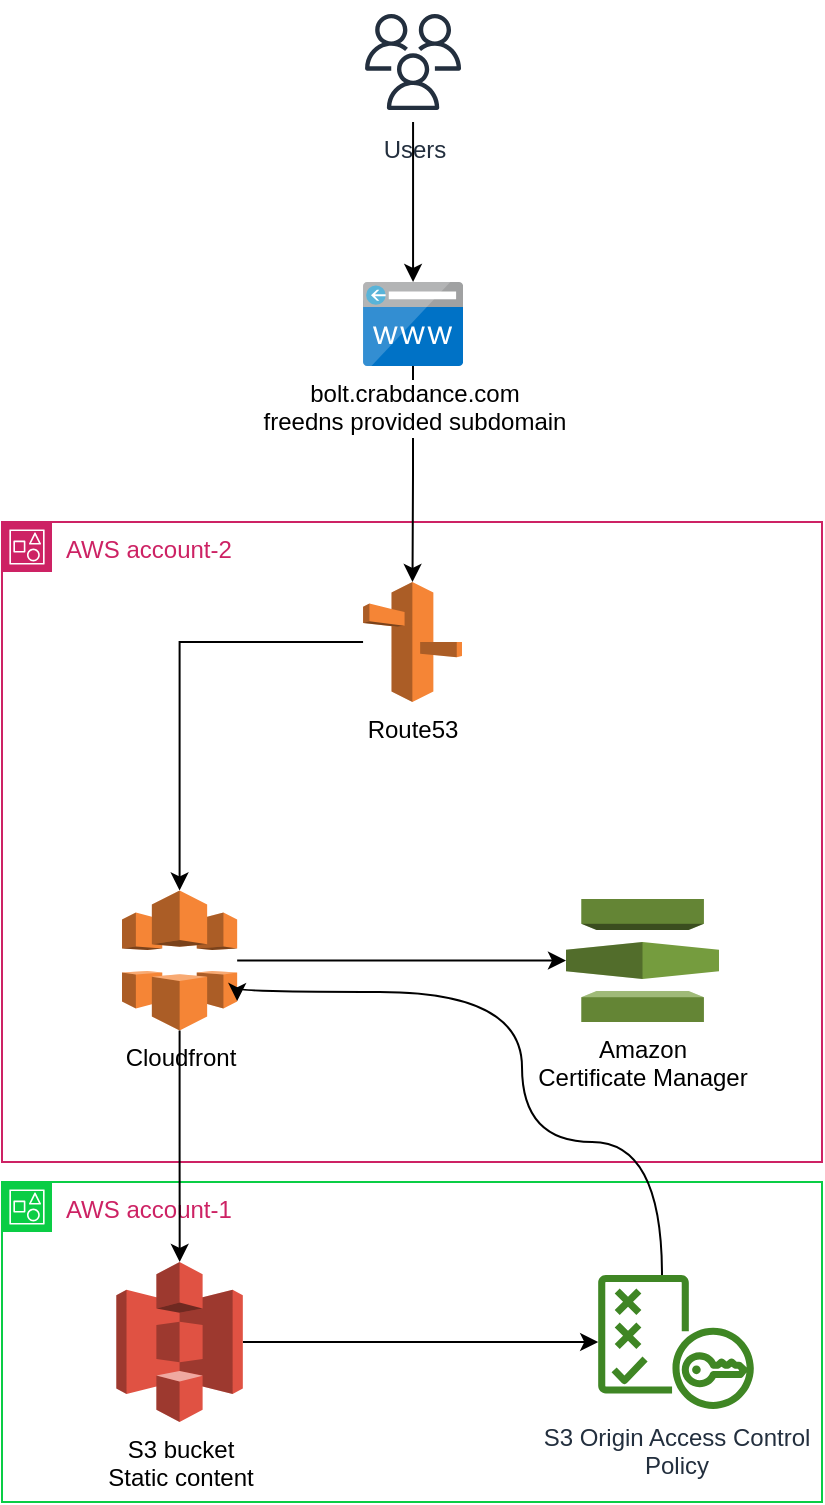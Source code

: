<mxfile version="20.6.2" type="device"><diagram id="mSYy8qtG7iqejhdoZ-Ww" name="Page-1"><mxGraphModel dx="1554" dy="2081" grid="1" gridSize="10" guides="1" tooltips="1" connect="1" arrows="1" fold="1" page="1" pageScale="1" pageWidth="827" pageHeight="1169" math="0" shadow="0"><root><mxCell id="0"/><mxCell id="1" parent="0"/><mxCell id="wvY-hB97nQz0E5yf1-iR-3" value="AWS account-2" style="points=[[0,0],[0.25,0],[0.5,0],[0.75,0],[1,0],[1,0.25],[1,0.5],[1,0.75],[1,1],[0.75,1],[0.5,1],[0.25,1],[0,1],[0,0.75],[0,0.5],[0,0.25]];outlineConnect=0;gradientColor=none;html=1;whiteSpace=wrap;fontSize=12;fontStyle=0;container=1;pointerEvents=0;collapsible=0;recursiveResize=0;shape=mxgraph.aws4.group;grIcon=mxgraph.aws4.group_account;strokeColor=#CD2264;fillColor=none;verticalAlign=top;align=left;spacingLeft=30;fontColor=#CD2264;dashed=0;" vertex="1" parent="1"><mxGeometry x="480" y="150" width="410" height="320" as="geometry"/></mxCell><mxCell id="wvY-hB97nQz0E5yf1-iR-25" style="edgeStyle=orthogonalEdgeStyle;rounded=0;orthogonalLoop=1;jettySize=auto;html=1;" edge="1" parent="wvY-hB97nQz0E5yf1-iR-3" source="wvY-hB97nQz0E5yf1-iR-7" target="wvY-hB97nQz0E5yf1-iR-12"><mxGeometry relative="1" as="geometry"/></mxCell><mxCell id="wvY-hB97nQz0E5yf1-iR-7" value="Route53" style="outlineConnect=0;dashed=0;verticalLabelPosition=bottom;verticalAlign=top;align=center;html=1;shape=mxgraph.aws3.route_53;fillColor=#F58536;gradientColor=none;strokeColor=#0ACD45;" vertex="1" parent="wvY-hB97nQz0E5yf1-iR-3"><mxGeometry x="180.53" y="30" width="49.47" height="60" as="geometry"/></mxCell><mxCell id="wvY-hB97nQz0E5yf1-iR-16" style="edgeStyle=orthogonalEdgeStyle;rounded=0;orthogonalLoop=1;jettySize=auto;html=1;" edge="1" parent="wvY-hB97nQz0E5yf1-iR-3" source="wvY-hB97nQz0E5yf1-iR-12" target="wvY-hB97nQz0E5yf1-iR-15"><mxGeometry relative="1" as="geometry"/></mxCell><mxCell id="wvY-hB97nQz0E5yf1-iR-12" value="Cloudfront" style="outlineConnect=0;dashed=0;verticalLabelPosition=bottom;verticalAlign=top;align=center;html=1;shape=mxgraph.aws3.cloudfront;fillColor=#F58536;gradientColor=none;strokeColor=#0ACD45;" vertex="1" parent="wvY-hB97nQz0E5yf1-iR-3"><mxGeometry x="60" y="184.25" width="57.58" height="70" as="geometry"/></mxCell><mxCell id="wvY-hB97nQz0E5yf1-iR-15" value="Amazon&lt;br&gt;Certificate Manager" style="outlineConnect=0;dashed=0;verticalLabelPosition=bottom;verticalAlign=top;align=center;html=1;shape=mxgraph.aws3.certificate_manager;fillColor=#759C3E;gradientColor=none;strokeColor=#0ACD45;" vertex="1" parent="wvY-hB97nQz0E5yf1-iR-3"><mxGeometry x="282" y="188.5" width="76.5" height="61.5" as="geometry"/></mxCell><mxCell id="wvY-hB97nQz0E5yf1-iR-4" value="AWS account-1" style="points=[[0,0],[0.25,0],[0.5,0],[0.75,0],[1,0],[1,0.25],[1,0.5],[1,0.75],[1,1],[0.75,1],[0.5,1],[0.25,1],[0,1],[0,0.75],[0,0.5],[0,0.25]];outlineConnect=0;gradientColor=none;html=1;whiteSpace=wrap;fontSize=12;fontStyle=0;container=1;pointerEvents=0;collapsible=0;recursiveResize=0;shape=mxgraph.aws4.group;grIcon=mxgraph.aws4.group_account;strokeColor=#0ACD45;fillColor=none;verticalAlign=top;align=left;spacingLeft=30;fontColor=#CD2264;dashed=0;" vertex="1" parent="1"><mxGeometry x="480" y="480" width="410" height="160" as="geometry"/></mxCell><mxCell id="wvY-hB97nQz0E5yf1-iR-19" style="edgeStyle=orthogonalEdgeStyle;rounded=0;orthogonalLoop=1;jettySize=auto;html=1;" edge="1" parent="wvY-hB97nQz0E5yf1-iR-4" source="wvY-hB97nQz0E5yf1-iR-13" target="wvY-hB97nQz0E5yf1-iR-14"><mxGeometry relative="1" as="geometry"/></mxCell><mxCell id="wvY-hB97nQz0E5yf1-iR-13" value="S3 bucket&lt;br&gt;Static content" style="outlineConnect=0;dashed=0;verticalLabelPosition=bottom;verticalAlign=top;align=center;html=1;shape=mxgraph.aws3.s3;fillColor=#E05243;gradientColor=none;strokeColor=#0ACD45;" vertex="1" parent="wvY-hB97nQz0E5yf1-iR-4"><mxGeometry x="57.16" y="40" width="63.25" height="80" as="geometry"/></mxCell><mxCell id="wvY-hB97nQz0E5yf1-iR-14" value="S3 Origin Access Control&lt;br&gt;Policy" style="sketch=0;outlineConnect=0;fontColor=#232F3E;gradientColor=none;fillColor=#3F8624;strokeColor=none;dashed=0;verticalLabelPosition=bottom;verticalAlign=top;align=center;html=1;fontSize=12;fontStyle=0;aspect=fixed;pointerEvents=1;shape=mxgraph.aws4.policy;" vertex="1" parent="wvY-hB97nQz0E5yf1-iR-4"><mxGeometry x="298" y="46.5" width="78" height="67" as="geometry"/></mxCell><mxCell id="wvY-hB97nQz0E5yf1-iR-10" style="edgeStyle=orthogonalEdgeStyle;rounded=0;orthogonalLoop=1;jettySize=auto;html=1;" edge="1" parent="1" source="wvY-hB97nQz0E5yf1-iR-5" target="wvY-hB97nQz0E5yf1-iR-9"><mxGeometry relative="1" as="geometry"/></mxCell><mxCell id="wvY-hB97nQz0E5yf1-iR-5" value="Users" style="sketch=0;outlineConnect=0;fontColor=#232F3E;gradientColor=none;strokeColor=#232F3E;fillColor=#ffffff;dashed=0;verticalLabelPosition=bottom;verticalAlign=top;align=center;html=1;fontSize=12;fontStyle=0;aspect=fixed;shape=mxgraph.aws4.resourceIcon;resIcon=mxgraph.aws4.users;" vertex="1" parent="1"><mxGeometry x="655.53" y="-110" width="60" height="60" as="geometry"/></mxCell><mxCell id="wvY-hB97nQz0E5yf1-iR-11" style="edgeStyle=orthogonalEdgeStyle;rounded=0;orthogonalLoop=1;jettySize=auto;html=1;" edge="1" parent="1" source="wvY-hB97nQz0E5yf1-iR-9" target="wvY-hB97nQz0E5yf1-iR-7"><mxGeometry relative="1" as="geometry"/></mxCell><mxCell id="wvY-hB97nQz0E5yf1-iR-9" value="bolt.crabdance.com&lt;br&gt;freedns provided subdomain" style="sketch=0;aspect=fixed;html=1;points=[];align=center;image;fontSize=12;image=img/lib/mscae/CustomDomain.svg;strokeColor=#0ACD45;" vertex="1" parent="1"><mxGeometry x="660.53" y="30" width="50" height="42" as="geometry"/></mxCell><mxCell id="wvY-hB97nQz0E5yf1-iR-18" style="edgeStyle=orthogonalEdgeStyle;rounded=0;orthogonalLoop=1;jettySize=auto;html=1;" edge="1" parent="1" source="wvY-hB97nQz0E5yf1-iR-12" target="wvY-hB97nQz0E5yf1-iR-13"><mxGeometry relative="1" as="geometry"/></mxCell><mxCell id="wvY-hB97nQz0E5yf1-iR-24" style="edgeStyle=orthogonalEdgeStyle;orthogonalLoop=1;jettySize=auto;html=1;entryX=1;entryY=0.79;entryDx=0;entryDy=0;entryPerimeter=0;curved=1;" edge="1" parent="1" source="wvY-hB97nQz0E5yf1-iR-14" target="wvY-hB97nQz0E5yf1-iR-12"><mxGeometry relative="1" as="geometry"><Array as="points"><mxPoint x="810" y="460"/><mxPoint x="740" y="460"/><mxPoint x="740" y="385"/><mxPoint x="598" y="385"/></Array></mxGeometry></mxCell></root></mxGraphModel></diagram></mxfile>